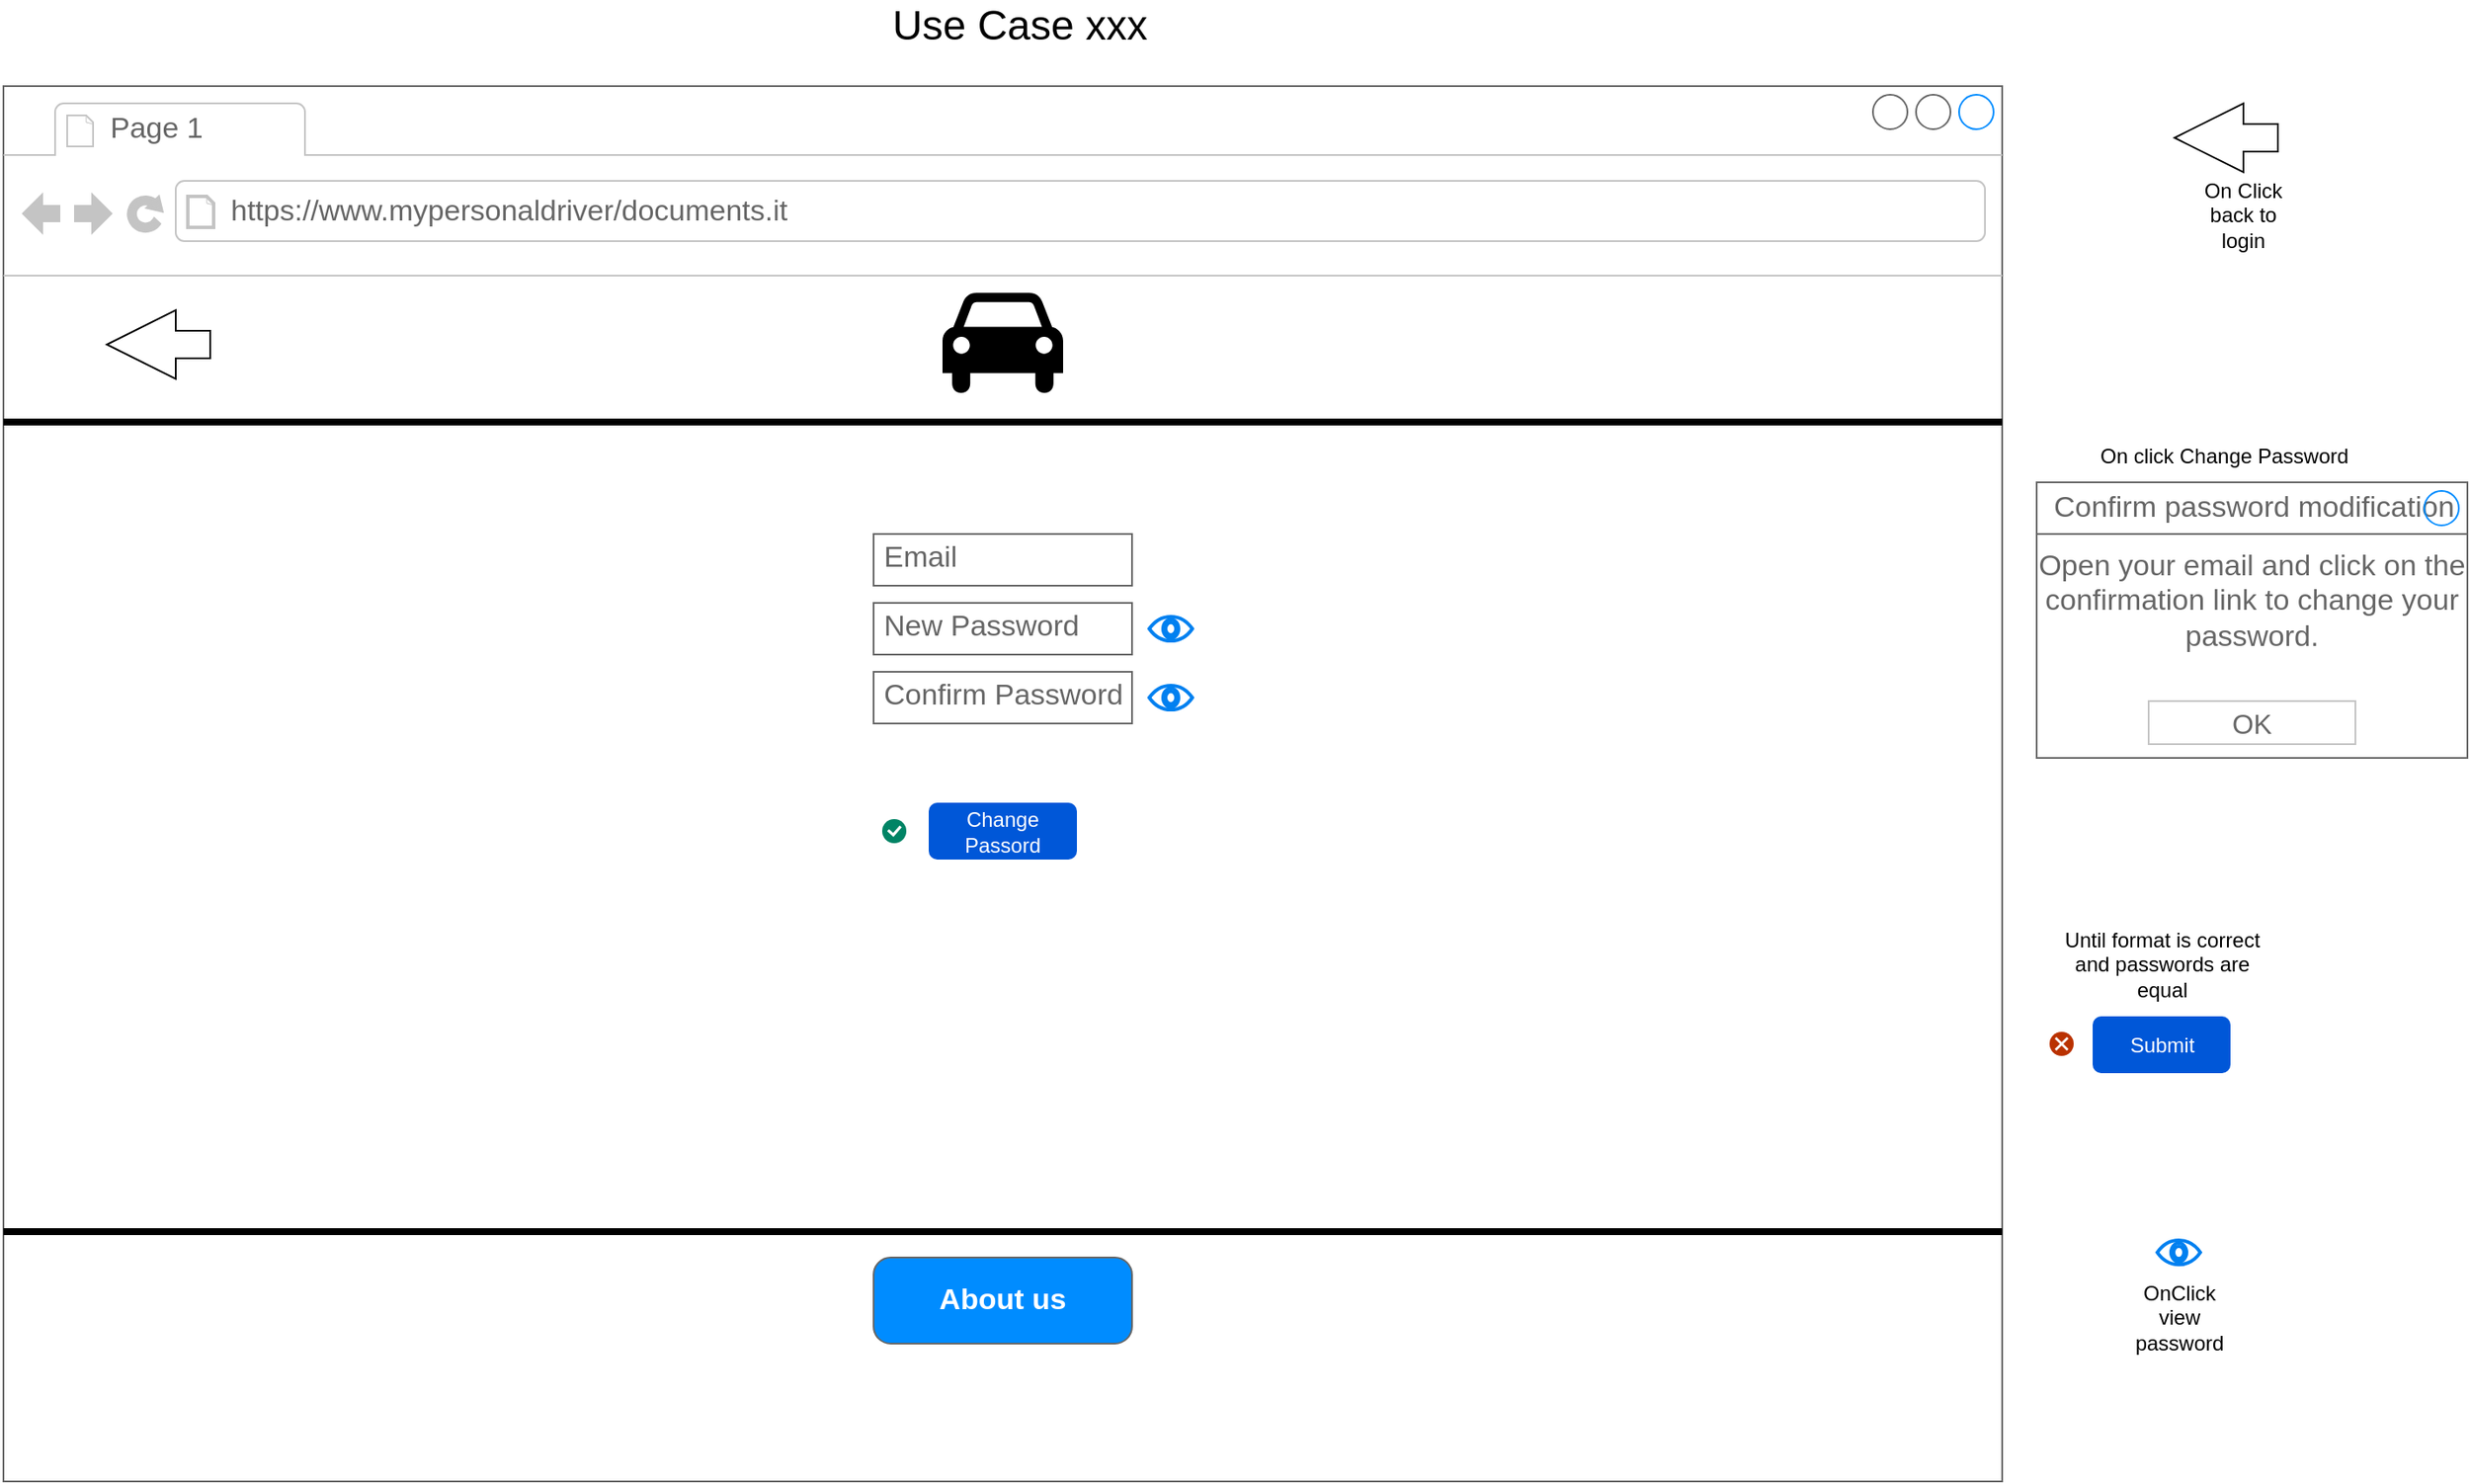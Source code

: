 <mxfile version="24.7.8">
  <diagram name="Pagina-1" id="f8DElW83291utPv9S6O0">
    <mxGraphModel dx="3348" dy="1672" grid="1" gridSize="10" guides="1" tooltips="1" connect="1" arrows="1" fold="1" page="1" pageScale="1" pageWidth="827" pageHeight="1169" math="0" shadow="0">
      <root>
        <mxCell id="0" />
        <mxCell id="1" parent="0" />
        <mxCell id="PLUFHSTD39UYiwxeZ5gk-1" value="" style="strokeWidth=1;shadow=0;dashed=0;align=center;html=1;shape=mxgraph.mockup.containers.browserWindow;rSize=0;strokeColor=#666666;strokeColor2=#008cff;strokeColor3=#c4c4c4;mainText=,;recursiveResize=0;" parent="1" vertex="1">
          <mxGeometry x="190" y="60" width="1160" height="810" as="geometry" />
        </mxCell>
        <mxCell id="PLUFHSTD39UYiwxeZ5gk-2" value="Page 1" style="strokeWidth=1;shadow=0;dashed=0;align=center;html=1;shape=mxgraph.mockup.containers.anchor;fontSize=17;fontColor=#666666;align=left;whiteSpace=wrap;" parent="PLUFHSTD39UYiwxeZ5gk-1" vertex="1">
          <mxGeometry x="60" y="12" width="110" height="26" as="geometry" />
        </mxCell>
        <mxCell id="PLUFHSTD39UYiwxeZ5gk-3" value="https://www.mypersonaldriver/documents.it" style="strokeWidth=1;shadow=0;dashed=0;align=center;html=1;shape=mxgraph.mockup.containers.anchor;rSize=0;fontSize=17;fontColor=#666666;align=left;" parent="PLUFHSTD39UYiwxeZ5gk-1" vertex="1">
          <mxGeometry x="130" y="60" width="250" height="26" as="geometry" />
        </mxCell>
        <mxCell id="PLUFHSTD39UYiwxeZ5gk-55" value="" style="line;strokeWidth=4;html=1;perimeter=backbonePerimeter;points=[];outlineConnect=0;" parent="PLUFHSTD39UYiwxeZ5gk-1" vertex="1">
          <mxGeometry y="190" width="1160" height="10" as="geometry" />
        </mxCell>
        <mxCell id="PLUFHSTD39UYiwxeZ5gk-58" value="" style="shape=mxgraph.signs.transportation.car_4;html=1;pointerEvents=1;fillColor=#000000;strokeColor=none;verticalLabelPosition=bottom;verticalAlign=top;align=center;" parent="PLUFHSTD39UYiwxeZ5gk-1" vertex="1">
          <mxGeometry x="545" y="120" width="70" height="60" as="geometry" />
        </mxCell>
        <mxCell id="PLUFHSTD39UYiwxeZ5gk-60" value="" style="line;strokeWidth=4;html=1;perimeter=backbonePerimeter;points=[];outlineConnect=0;" parent="PLUFHSTD39UYiwxeZ5gk-1" vertex="1">
          <mxGeometry y="660" width="1160" height="10" as="geometry" />
        </mxCell>
        <mxCell id="PLUFHSTD39UYiwxeZ5gk-61" value="About us" style="strokeWidth=1;shadow=0;dashed=0;align=center;html=1;shape=mxgraph.mockup.buttons.button;strokeColor=#666666;fontColor=#ffffff;mainText=;buttonStyle=round;fontSize=17;fontStyle=1;fillColor=#008cff;whiteSpace=wrap;" parent="PLUFHSTD39UYiwxeZ5gk-1" vertex="1">
          <mxGeometry x="505" y="680" width="150" height="50" as="geometry" />
        </mxCell>
        <mxCell id="S21XMWnKO8VSYDN829C3-1" value="Email" style="strokeWidth=1;shadow=0;dashed=0;align=center;html=1;shape=mxgraph.mockup.text.textBox;fontColor=#666666;align=left;fontSize=17;spacingLeft=4;spacingTop=-3;whiteSpace=wrap;strokeColor=#666666;mainText=" parent="PLUFHSTD39UYiwxeZ5gk-1" vertex="1">
          <mxGeometry x="505" y="260" width="150" height="30" as="geometry" />
        </mxCell>
        <mxCell id="S21XMWnKO8VSYDN829C3-3" value="New Password" style="strokeWidth=1;shadow=0;dashed=0;align=center;html=1;shape=mxgraph.mockup.text.textBox;fontColor=#666666;align=left;fontSize=17;spacingLeft=4;spacingTop=-3;whiteSpace=wrap;strokeColor=#666666;mainText=" parent="PLUFHSTD39UYiwxeZ5gk-1" vertex="1">
          <mxGeometry x="505" y="300" width="150" height="30" as="geometry" />
        </mxCell>
        <mxCell id="S21XMWnKO8VSYDN829C3-2" value="Confirm Password" style="strokeWidth=1;shadow=0;dashed=0;align=center;html=1;shape=mxgraph.mockup.text.textBox;fontColor=#666666;align=left;fontSize=17;spacingLeft=4;spacingTop=-3;whiteSpace=wrap;strokeColor=#666666;mainText=" parent="PLUFHSTD39UYiwxeZ5gk-1" vertex="1">
          <mxGeometry x="505" y="340" width="150" height="30" as="geometry" />
        </mxCell>
        <mxCell id="S21XMWnKO8VSYDN829C3-65" value="" style="html=1;verticalLabelPosition=bottom;align=center;labelBackgroundColor=#ffffff;verticalAlign=top;strokeWidth=2;strokeColor=#0080F0;shadow=0;dashed=0;shape=mxgraph.ios7.icons.eye;" parent="PLUFHSTD39UYiwxeZ5gk-1" vertex="1">
          <mxGeometry x="665" y="307.95" width="25" height="14.1" as="geometry" />
        </mxCell>
        <mxCell id="S21XMWnKO8VSYDN829C3-66" value="Change Passord" style="rounded=1;fillColor=#0057D8;align=center;strokeColor=none;html=1;whiteSpace=wrap;fontColor=#ffffff;fontSize=12;sketch=0;" parent="PLUFHSTD39UYiwxeZ5gk-1" vertex="1">
          <mxGeometry x="537" y="416" width="86" height="33" as="geometry" />
        </mxCell>
        <mxCell id="S21XMWnKO8VSYDN829C3-67" value="" style="html=1;shadow=0;dashed=0;shape=mxgraph.atlassian.checkbox;fillColor=#008465;strokeColor=none;html=1;sketch=0;" parent="PLUFHSTD39UYiwxeZ5gk-1" vertex="1">
          <mxGeometry x="510" y="425.5" width="14" height="14" as="geometry" />
        </mxCell>
        <mxCell id="S21XMWnKO8VSYDN829C3-73" value="" style="html=1;verticalLabelPosition=bottom;align=center;labelBackgroundColor=#ffffff;verticalAlign=top;strokeWidth=2;strokeColor=#0080F0;shadow=0;dashed=0;shape=mxgraph.ios7.icons.eye;" parent="PLUFHSTD39UYiwxeZ5gk-1" vertex="1">
          <mxGeometry x="665" y="347.95" width="25" height="14.1" as="geometry" />
        </mxCell>
        <mxCell id="S21XMWnKO8VSYDN829C3-86" value="" style="html=1;shadow=0;dashed=0;align=center;verticalAlign=middle;shape=mxgraph.arrows2.arrow;dy=0.6;dx=40;flipH=1;notch=0;" parent="PLUFHSTD39UYiwxeZ5gk-1" vertex="1">
          <mxGeometry x="60" y="130" width="60" height="40" as="geometry" />
        </mxCell>
        <mxCell id="S21XMWnKO8VSYDN829C3-70" value="Submit" style="rounded=1;fillColor=#0057D8;align=center;strokeColor=none;html=1;whiteSpace=wrap;fontColor=#ffffff;fontSize=12;sketch=0;" parent="1" vertex="1">
          <mxGeometry x="1402.5" y="600" width="80" height="33" as="geometry" />
        </mxCell>
        <mxCell id="S21XMWnKO8VSYDN829C3-71" value="" style="html=1;shadow=0;dashed=0;shape=mxgraph.atlassian.close;fillColor=#BA3200;strokeColor=none;html=1;sketch=0;" parent="1" vertex="1">
          <mxGeometry x="1377.5" y="609" width="14" height="14" as="geometry" />
        </mxCell>
        <mxCell id="S21XMWnKO8VSYDN829C3-72" value="Until format is correct&lt;br&gt;and passwords are equal" style="text;html=1;align=center;verticalAlign=middle;whiteSpace=wrap;rounded=0;" parent="1" vertex="1">
          <mxGeometry x="1382.5" y="555" width="120" height="30" as="geometry" />
        </mxCell>
        <mxCell id="S21XMWnKO8VSYDN829C3-74" value="&lt;h1 style=&quot;margin-top: 0px;&quot;&gt;&lt;span style=&quot;background-color: initial; font-size: 12px; font-weight: normal;&quot;&gt;On click Change Password&lt;/span&gt;&lt;/h1&gt;&lt;h1 style=&quot;margin-top: 0px;&quot;&gt;&lt;br&gt;&lt;/h1&gt;" style="text;html=1;whiteSpace=wrap;overflow=hidden;rounded=0;" parent="1" vertex="1">
          <mxGeometry x="1405" y="250" width="180" height="40" as="geometry" />
        </mxCell>
        <mxCell id="S21XMWnKO8VSYDN829C3-75" value="Open your email and click on the confirmation link to change your password." style="strokeWidth=1;shadow=0;dashed=0;align=center;html=1;shape=mxgraph.mockup.containers.rrect;rSize=0;strokeColor=#666666;fontColor=#666666;fontSize=17;verticalAlign=top;whiteSpace=wrap;fillColor=#ffffff;spacingTop=32;" parent="1" vertex="1">
          <mxGeometry x="1370" y="290" width="250" height="160" as="geometry" />
        </mxCell>
        <mxCell id="S21XMWnKO8VSYDN829C3-76" value="Confirm password modification" style="strokeWidth=1;shadow=0;dashed=0;align=center;html=1;shape=mxgraph.mockup.containers.rrect;rSize=0;fontSize=17;fontColor=#666666;strokeColor=#666666;align=left;spacingLeft=8;fillColor=#ffffff;resizeWidth=1;whiteSpace=wrap;" parent="S21XMWnKO8VSYDN829C3-75" vertex="1">
          <mxGeometry width="250" height="30" relative="1" as="geometry" />
        </mxCell>
        <mxCell id="S21XMWnKO8VSYDN829C3-77" value="" style="shape=ellipse;strokeColor=#008cff;resizable=0;fillColor=none;html=1;" parent="S21XMWnKO8VSYDN829C3-76" vertex="1">
          <mxGeometry x="1" y="0.5" width="20" height="20" relative="1" as="geometry">
            <mxPoint x="-25" y="-10" as="offset" />
          </mxGeometry>
        </mxCell>
        <mxCell id="S21XMWnKO8VSYDN829C3-78" value="OK" style="strokeWidth=1;shadow=0;dashed=0;align=center;html=1;shape=mxgraph.mockup.containers.rrect;rSize=0;fontSize=16;fontColor=#666666;strokeColor=#c4c4c4;resizable=0;whiteSpace=wrap;fillColor=#ffffff;" parent="S21XMWnKO8VSYDN829C3-75" vertex="1">
          <mxGeometry x="0.5" y="1" width="120" height="25" relative="1" as="geometry">
            <mxPoint x="-60" y="-33" as="offset" />
          </mxGeometry>
        </mxCell>
        <mxCell id="S21XMWnKO8VSYDN829C3-87" value="" style="html=1;shadow=0;dashed=0;align=center;verticalAlign=middle;shape=mxgraph.arrows2.arrow;dy=0.6;dx=40;flipH=1;notch=0;" parent="1" vertex="1">
          <mxGeometry x="1450" y="70" width="60" height="40" as="geometry" />
        </mxCell>
        <mxCell id="S21XMWnKO8VSYDN829C3-88" value="On Click back to login" style="text;html=1;align=center;verticalAlign=middle;whiteSpace=wrap;rounded=0;" parent="1" vertex="1">
          <mxGeometry x="1460" y="120" width="60" height="30" as="geometry" />
        </mxCell>
        <mxCell id="S21XMWnKO8VSYDN829C3-104" value="" style="html=1;verticalLabelPosition=bottom;align=center;labelBackgroundColor=#ffffff;verticalAlign=top;strokeWidth=2;strokeColor=#0080F0;shadow=0;dashed=0;shape=mxgraph.ios7.icons.eye;" parent="1" vertex="1">
          <mxGeometry x="1440" y="730" width="25" height="14.1" as="geometry" />
        </mxCell>
        <mxCell id="S21XMWnKO8VSYDN829C3-105" value="OnClick view password" style="text;html=1;align=center;verticalAlign=middle;whiteSpace=wrap;rounded=0;" parent="1" vertex="1">
          <mxGeometry x="1422.5" y="760" width="60" height="30" as="geometry" />
        </mxCell>
        <mxCell id="4-P4ZkqdesA4CDC57rtO-1" value="&lt;font style=&quot;font-size: 24px;&quot;&gt;Use Case xxx&lt;/font&gt;" style="text;html=1;align=center;verticalAlign=middle;whiteSpace=wrap;rounded=0;" vertex="1" parent="1">
          <mxGeometry x="660" y="10" width="240" height="30" as="geometry" />
        </mxCell>
      </root>
    </mxGraphModel>
  </diagram>
</mxfile>
